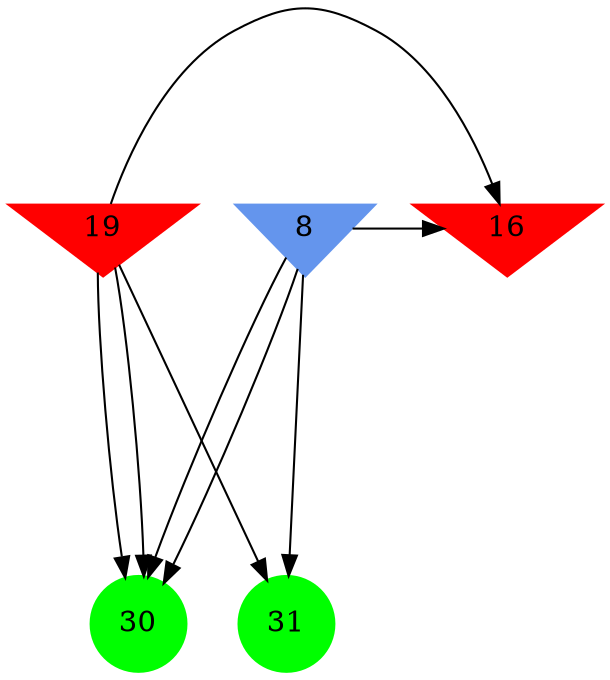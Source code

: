 digraph brain {
	ranksep=2.0;
	8 [shape=invtriangle,style=filled,color=cornflowerblue];
	16 [shape=invtriangle,style=filled,color=red];
	19 [shape=invtriangle,style=filled,color=red];
	30 [shape=circle,style=filled,color=green];
	31 [shape=circle,style=filled,color=green];
	19	->	30;
	19	->	30;
	19	->	31;
	19	->	16;
	8	->	30;
	8	->	30;
	8	->	31;
	8	->	16;
	{ rank=same; 8; 16; 19; }
	{ rank=same; }
	{ rank=same; 30; 31; }
}
